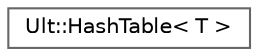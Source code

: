 digraph "Graphical Class Hierarchy"
{
 // LATEX_PDF_SIZE
  bgcolor="transparent";
  edge [fontname=Helvetica,fontsize=10,labelfontname=Helvetica,labelfontsize=10];
  node [fontname=Helvetica,fontsize=10,shape=box,height=0.2,width=0.4];
  rankdir="LR";
  Node0 [id="Node000000",label="Ult::HashTable\< T \>",height=0.2,width=0.4,color="grey40", fillcolor="white", style="filled",URL="$class_ult_1_1_hash_table.html",tooltip=" "];
}
